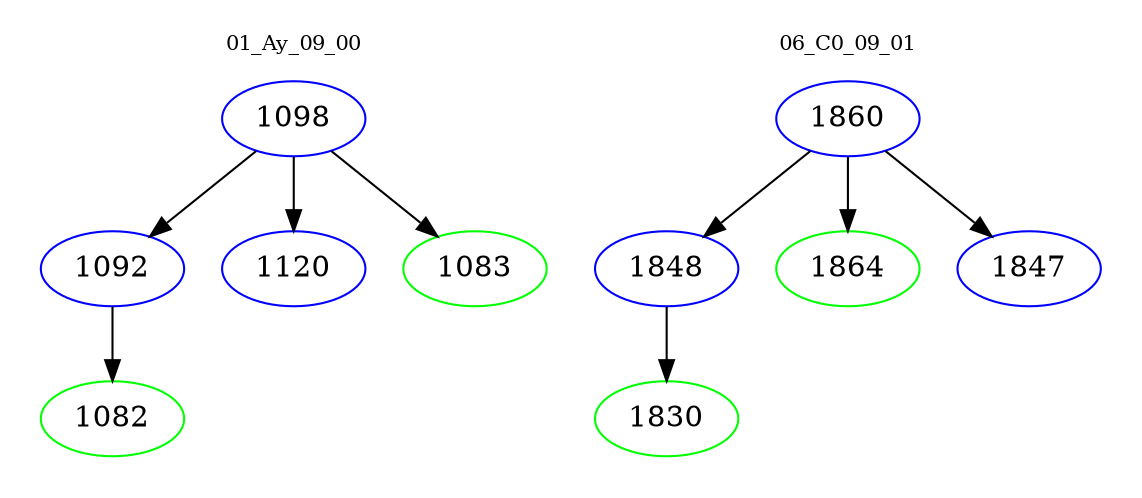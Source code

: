 digraph{
subgraph cluster_0 {
color = white
label = "01_Ay_09_00";
fontsize=10;
T0_1098 [label="1098", color="blue"]
T0_1098 -> T0_1092 [color="black"]
T0_1092 [label="1092", color="blue"]
T0_1092 -> T0_1082 [color="black"]
T0_1082 [label="1082", color="green"]
T0_1098 -> T0_1120 [color="black"]
T0_1120 [label="1120", color="blue"]
T0_1098 -> T0_1083 [color="black"]
T0_1083 [label="1083", color="green"]
}
subgraph cluster_1 {
color = white
label = "06_C0_09_01";
fontsize=10;
T1_1860 [label="1860", color="blue"]
T1_1860 -> T1_1848 [color="black"]
T1_1848 [label="1848", color="blue"]
T1_1848 -> T1_1830 [color="black"]
T1_1830 [label="1830", color="green"]
T1_1860 -> T1_1864 [color="black"]
T1_1864 [label="1864", color="green"]
T1_1860 -> T1_1847 [color="black"]
T1_1847 [label="1847", color="blue"]
}
}
